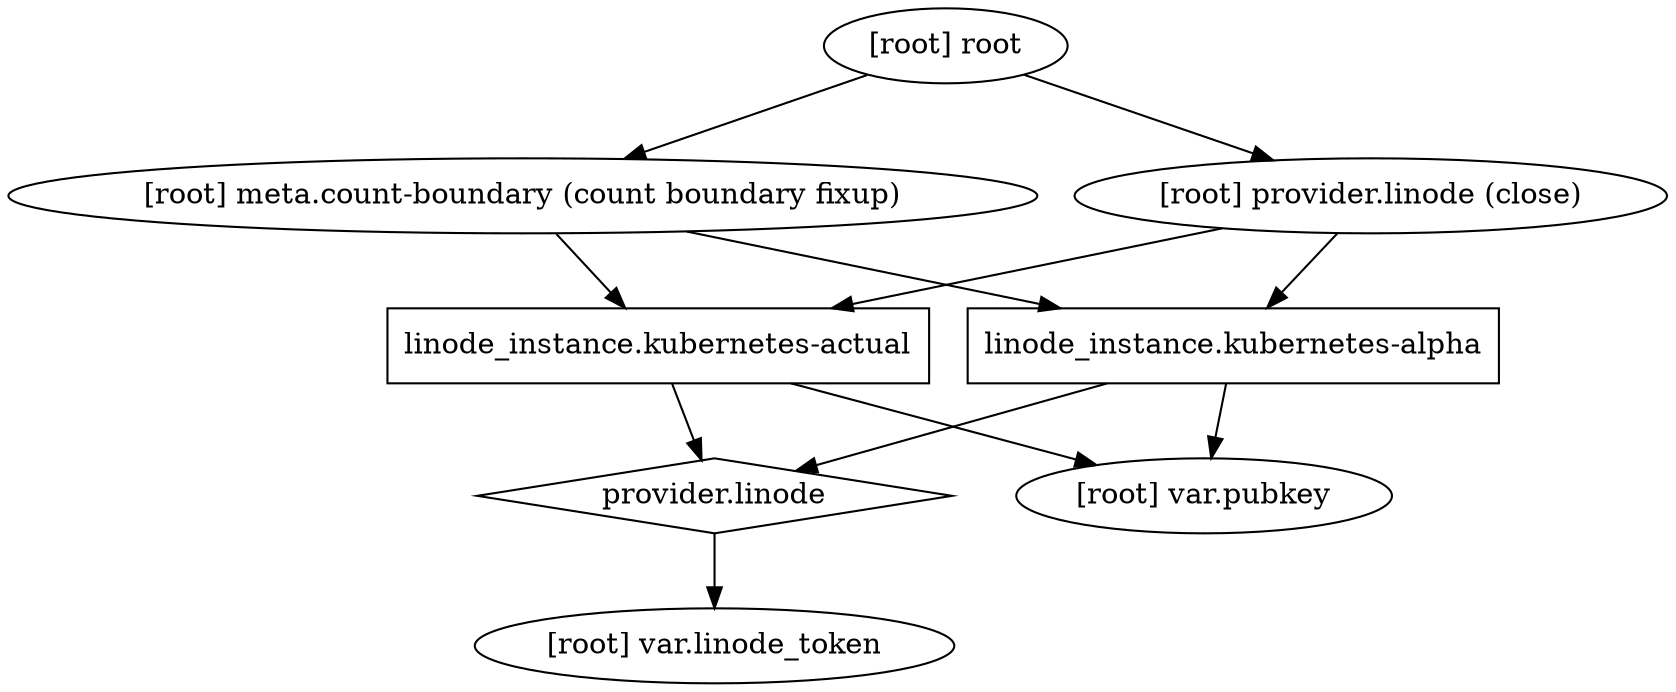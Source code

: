 digraph {
	compound = "true"
	newrank = "true"
	subgraph "root" {
		"[root] linode_instance.kubernetes-actual" [label = "linode_instance.kubernetes-actual", shape = "box"]
		"[root] linode_instance.kubernetes-alpha" [label = "linode_instance.kubernetes-alpha", shape = "box"]
		"[root] provider.linode" [label = "provider.linode", shape = "diamond"]
		"[root] linode_instance.kubernetes-actual" -> "[root] provider.linode"
		"[root] linode_instance.kubernetes-actual" -> "[root] var.pubkey"
		"[root] linode_instance.kubernetes-alpha" -> "[root] provider.linode"
		"[root] linode_instance.kubernetes-alpha" -> "[root] var.pubkey"
		"[root] meta.count-boundary (count boundary fixup)" -> "[root] linode_instance.kubernetes-actual"
		"[root] meta.count-boundary (count boundary fixup)" -> "[root] linode_instance.kubernetes-alpha"
		"[root] provider.linode (close)" -> "[root] linode_instance.kubernetes-actual"
		"[root] provider.linode (close)" -> "[root] linode_instance.kubernetes-alpha"
		"[root] provider.linode" -> "[root] var.linode_token"
		"[root] root" -> "[root] meta.count-boundary (count boundary fixup)"
		"[root] root" -> "[root] provider.linode (close)"
	}
}

